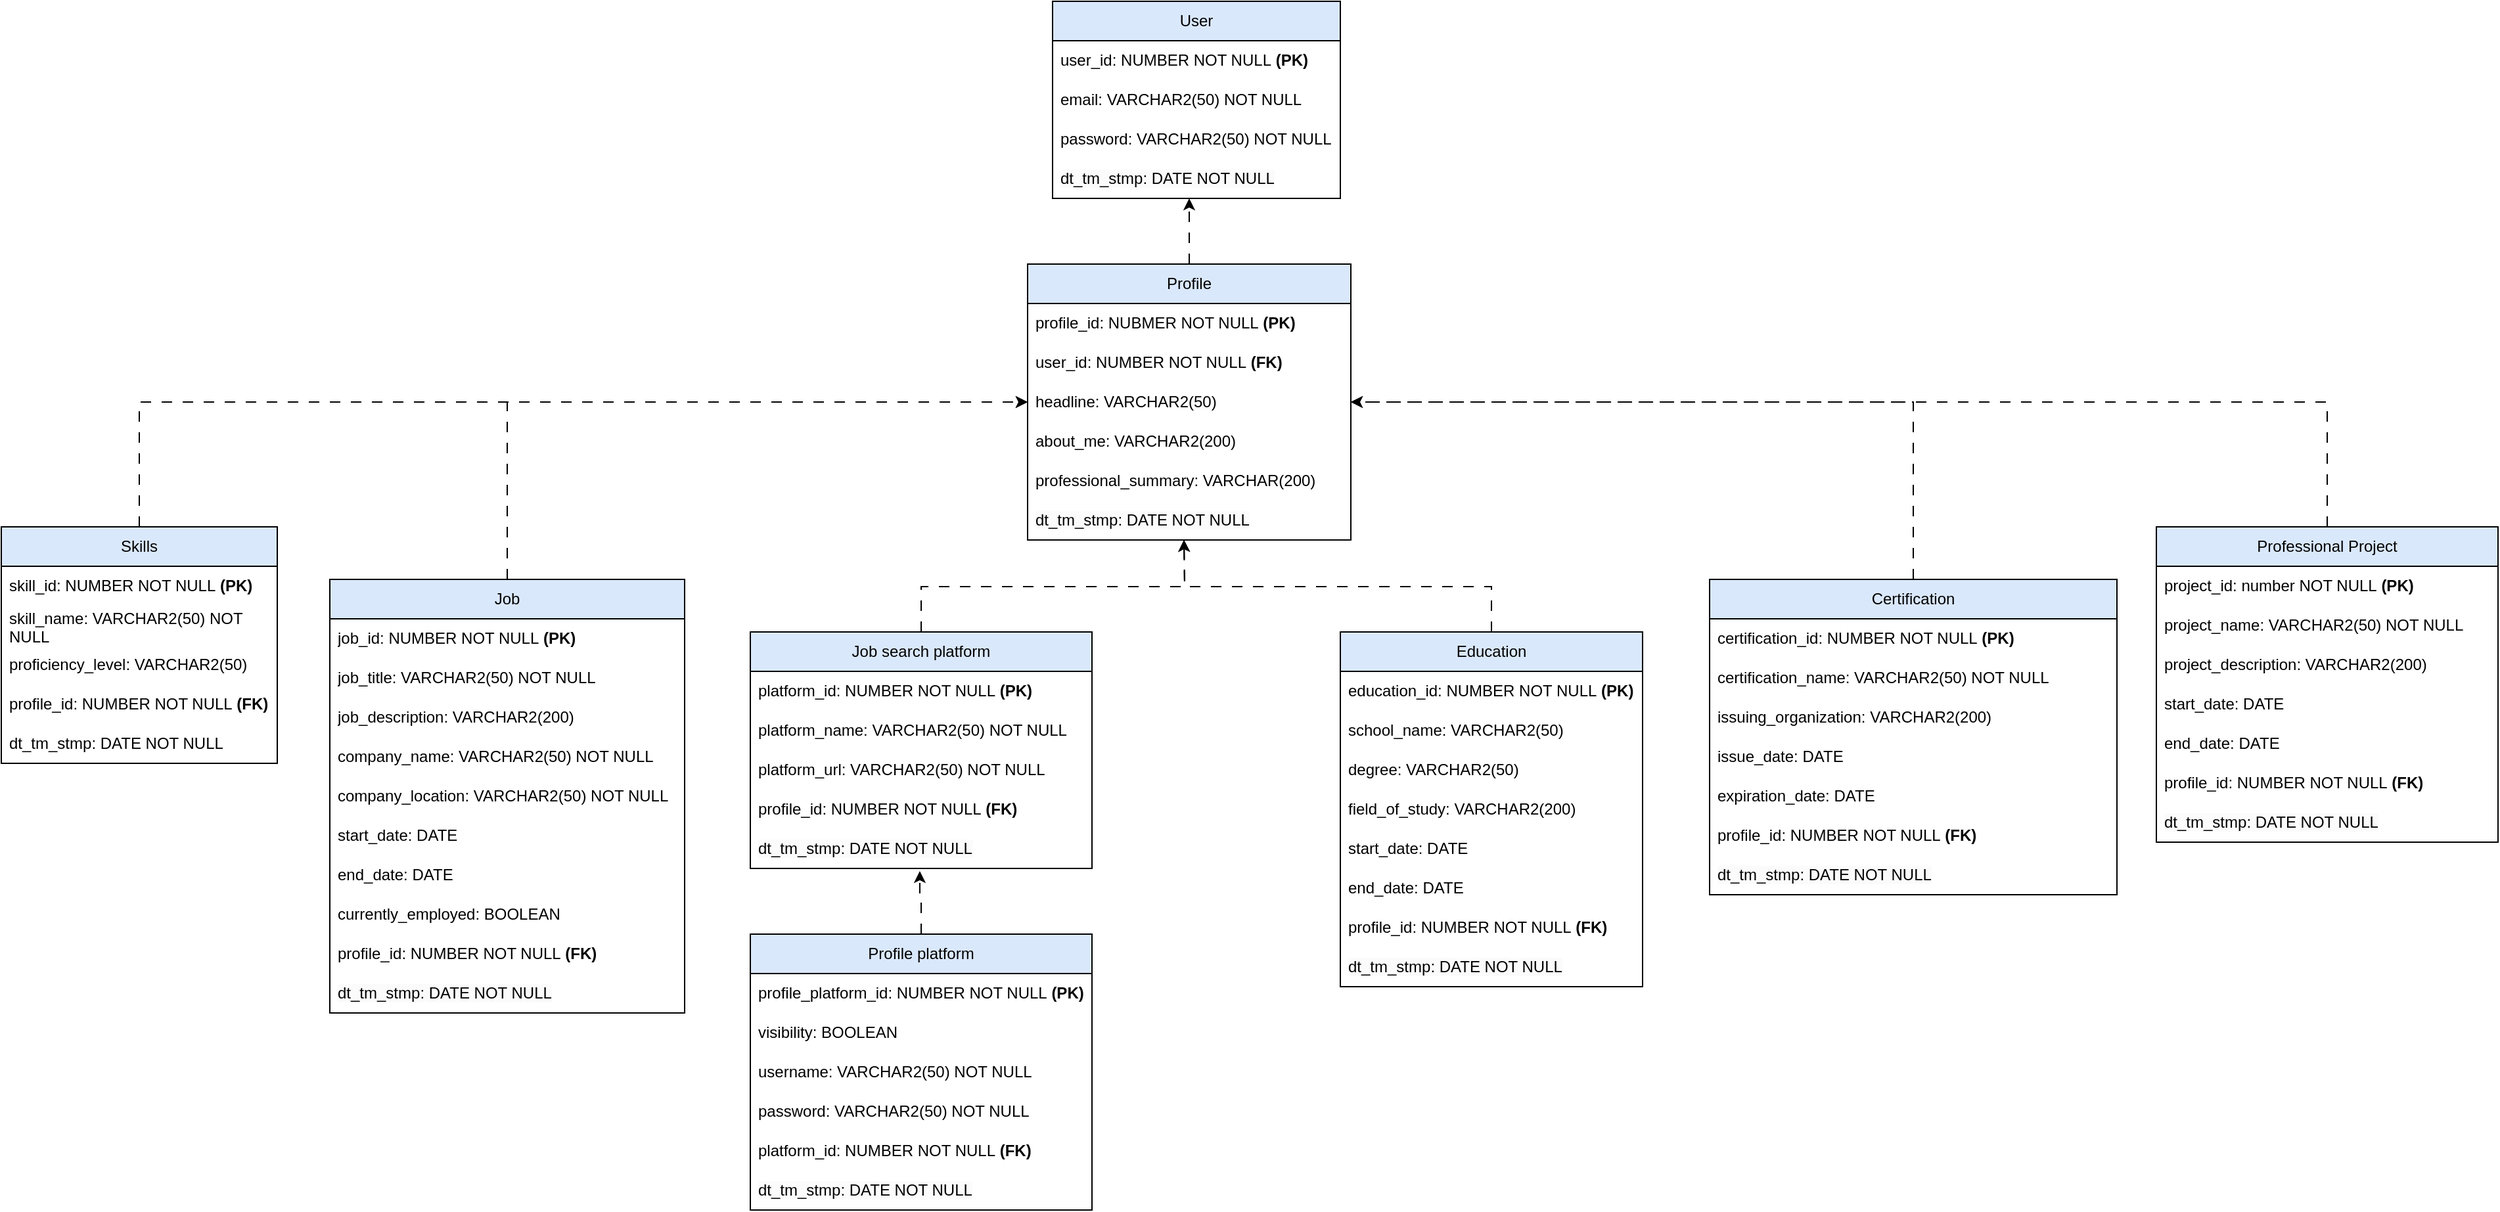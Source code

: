 <mxfile version="21.1.2" type="device">
  <diagram name="Страница 1" id="ZLCi0F7_cl3498kDptSC">
    <mxGraphModel dx="2501" dy="1994" grid="1" gridSize="10" guides="1" tooltips="1" connect="1" arrows="1" fold="1" page="1" pageScale="1" pageWidth="827" pageHeight="1169" math="0" shadow="0">
      <root>
        <mxCell id="0" />
        <mxCell id="1" parent="0" />
        <mxCell id="dMmZBGivfA4Mug-KmBYf-1" value="User" style="swimlane;fontStyle=0;childLayout=stackLayout;horizontal=1;startSize=30;horizontalStack=0;resizeParent=1;resizeParentMax=0;resizeLast=0;collapsible=1;marginBottom=0;whiteSpace=wrap;html=1;fillColor=#dae8fc;strokeColor=#000000;" parent="1" vertex="1">
          <mxGeometry x="310" y="-40" width="219" height="150" as="geometry" />
        </mxCell>
        <mxCell id="dMmZBGivfA4Mug-KmBYf-2" value="user_id: NUMBER NOT NULL&amp;nbsp;&lt;b&gt;(PK)&lt;/b&gt;" style="text;strokeColor=none;fillColor=none;align=left;verticalAlign=middle;spacingLeft=4;spacingRight=4;overflow=hidden;points=[[0,0.5],[1,0.5]];portConstraint=eastwest;rotatable=0;whiteSpace=wrap;html=1;" parent="dMmZBGivfA4Mug-KmBYf-1" vertex="1">
          <mxGeometry y="30" width="219" height="30" as="geometry" />
        </mxCell>
        <mxCell id="dMmZBGivfA4Mug-KmBYf-3" value="email: VARCHAR2(50) NOT NULL" style="text;strokeColor=none;fillColor=none;align=left;verticalAlign=middle;spacingLeft=4;spacingRight=4;overflow=hidden;points=[[0,0.5],[1,0.5]];portConstraint=eastwest;rotatable=0;whiteSpace=wrap;html=1;" parent="dMmZBGivfA4Mug-KmBYf-1" vertex="1">
          <mxGeometry y="60" width="219" height="30" as="geometry" />
        </mxCell>
        <mxCell id="dMmZBGivfA4Mug-KmBYf-4" value="password: VARCHAR2(50) NOT NULL" style="text;strokeColor=none;fillColor=none;align=left;verticalAlign=middle;spacingLeft=4;spacingRight=4;overflow=hidden;points=[[0,0.5],[1,0.5]];portConstraint=eastwest;rotatable=0;whiteSpace=wrap;html=1;" parent="dMmZBGivfA4Mug-KmBYf-1" vertex="1">
          <mxGeometry y="90" width="219" height="30" as="geometry" />
        </mxCell>
        <mxCell id="ijQQ1tiM_-F5Y4u59Aws-12" value="&lt;span style=&quot;color: rgb(0, 0, 0); font-family: Helvetica; font-size: 12px; font-style: normal; font-variant-ligatures: normal; font-variant-caps: normal; font-weight: 400; letter-spacing: normal; orphans: 2; text-align: left; text-indent: 0px; text-transform: none; widows: 2; word-spacing: 0px; -webkit-text-stroke-width: 0px; background-color: rgb(251, 251, 251); text-decoration-thickness: initial; text-decoration-style: initial; text-decoration-color: initial; float: none; display: inline !important;&quot;&gt;dt_tm_stmp: DATE NOT NULL&lt;/span&gt;" style="text;strokeColor=none;fillColor=none;align=left;verticalAlign=middle;spacingLeft=4;spacingRight=4;overflow=hidden;points=[[0,0.5],[1,0.5]];portConstraint=eastwest;rotatable=0;whiteSpace=wrap;html=1;" vertex="1" parent="dMmZBGivfA4Mug-KmBYf-1">
          <mxGeometry y="120" width="219" height="30" as="geometry" />
        </mxCell>
        <mxCell id="dMmZBGivfA4Mug-KmBYf-5" value="Profile" style="swimlane;fontStyle=0;childLayout=stackLayout;horizontal=1;startSize=30;horizontalStack=0;resizeParent=1;resizeParentMax=0;resizeLast=0;collapsible=1;marginBottom=0;whiteSpace=wrap;html=1;fillColor=#dae8fc;strokeColor=#000000;" parent="1" vertex="1">
          <mxGeometry x="291" y="160" width="246" height="210" as="geometry" />
        </mxCell>
        <mxCell id="dMmZBGivfA4Mug-KmBYf-6" value="profile_id: NUBMER NOT NULL&amp;nbsp;&lt;b style=&quot;border-color: var(--border-color);&quot;&gt;(PK)&lt;/b&gt;" style="text;strokeColor=none;fillColor=none;align=left;verticalAlign=middle;spacingLeft=4;spacingRight=4;overflow=hidden;points=[[0,0.5],[1,0.5]];portConstraint=eastwest;rotatable=0;whiteSpace=wrap;html=1;" parent="dMmZBGivfA4Mug-KmBYf-5" vertex="1">
          <mxGeometry y="30" width="246" height="30" as="geometry" />
        </mxCell>
        <mxCell id="dMmZBGivfA4Mug-KmBYf-7" value="user_id: NUMBER NOT NULL&lt;b&gt;&amp;nbsp;(FK)&lt;/b&gt;" style="text;strokeColor=none;fillColor=none;align=left;verticalAlign=middle;spacingLeft=4;spacingRight=4;overflow=hidden;points=[[0,0.5],[1,0.5]];portConstraint=eastwest;rotatable=0;whiteSpace=wrap;html=1;" parent="dMmZBGivfA4Mug-KmBYf-5" vertex="1">
          <mxGeometry y="60" width="246" height="30" as="geometry" />
        </mxCell>
        <mxCell id="dMmZBGivfA4Mug-KmBYf-8" value="headline: VARCHAR2(50)" style="text;strokeColor=none;fillColor=none;align=left;verticalAlign=middle;spacingLeft=4;spacingRight=4;overflow=hidden;points=[[0,0.5],[1,0.5]];portConstraint=eastwest;rotatable=0;whiteSpace=wrap;html=1;" parent="dMmZBGivfA4Mug-KmBYf-5" vertex="1">
          <mxGeometry y="90" width="246" height="30" as="geometry" />
        </mxCell>
        <mxCell id="dMmZBGivfA4Mug-KmBYf-13" value="about_me: VARCHAR2(200)" style="text;strokeColor=none;fillColor=none;align=left;verticalAlign=middle;spacingLeft=4;spacingRight=4;overflow=hidden;points=[[0,0.5],[1,0.5]];portConstraint=eastwest;rotatable=0;whiteSpace=wrap;html=1;" parent="dMmZBGivfA4Mug-KmBYf-5" vertex="1">
          <mxGeometry y="120" width="246" height="30" as="geometry" />
        </mxCell>
        <mxCell id="dMmZBGivfA4Mug-KmBYf-14" value="professional_summary: VARCHAR(200)" style="text;strokeColor=none;fillColor=none;align=left;verticalAlign=middle;spacingLeft=4;spacingRight=4;overflow=hidden;points=[[0,0.5],[1,0.5]];portConstraint=eastwest;rotatable=0;whiteSpace=wrap;html=1;" parent="dMmZBGivfA4Mug-KmBYf-5" vertex="1">
          <mxGeometry y="150" width="246" height="30" as="geometry" />
        </mxCell>
        <mxCell id="ijQQ1tiM_-F5Y4u59Aws-11" value="&lt;span style=&quot;color: rgb(0, 0, 0); font-family: Helvetica; font-size: 12px; font-style: normal; font-variant-ligatures: normal; font-variant-caps: normal; font-weight: 400; letter-spacing: normal; orphans: 2; text-align: left; text-indent: 0px; text-transform: none; widows: 2; word-spacing: 0px; -webkit-text-stroke-width: 0px; background-color: rgb(251, 251, 251); text-decoration-thickness: initial; text-decoration-style: initial; text-decoration-color: initial; float: none; display: inline !important;&quot;&gt;dt_tm_stmp: DATE NOT NULL&lt;/span&gt;" style="text;strokeColor=none;fillColor=none;align=left;verticalAlign=middle;spacingLeft=4;spacingRight=4;overflow=hidden;points=[[0,0.5],[1,0.5]];portConstraint=eastwest;rotatable=0;whiteSpace=wrap;html=1;" vertex="1" parent="dMmZBGivfA4Mug-KmBYf-5">
          <mxGeometry y="180" width="246" height="30" as="geometry" />
        </mxCell>
        <mxCell id="dMmZBGivfA4Mug-KmBYf-73" style="edgeStyle=orthogonalEdgeStyle;rounded=0;orthogonalLoop=1;jettySize=auto;html=1;exitX=0.5;exitY=0;exitDx=0;exitDy=0;entryX=0;entryY=0.5;entryDx=0;entryDy=0;dashed=1;dashPattern=8 8;" parent="1" source="dMmZBGivfA4Mug-KmBYf-15" target="dMmZBGivfA4Mug-KmBYf-8" edge="1">
          <mxGeometry relative="1" as="geometry" />
        </mxCell>
        <mxCell id="dMmZBGivfA4Mug-KmBYf-15" value="Job" style="swimlane;fontStyle=0;childLayout=stackLayout;horizontal=1;startSize=30;horizontalStack=0;resizeParent=1;resizeParentMax=0;resizeLast=0;collapsible=1;marginBottom=0;whiteSpace=wrap;html=1;fillColor=#dae8fc;strokeColor=#000000;" parent="1" vertex="1">
          <mxGeometry x="-240" y="400" width="270" height="330" as="geometry" />
        </mxCell>
        <mxCell id="dMmZBGivfA4Mug-KmBYf-16" value="job_id: NUMBER NOT NULL&amp;nbsp;&lt;b style=&quot;border-color: var(--border-color);&quot;&gt;(PK)&lt;/b&gt;" style="text;strokeColor=none;fillColor=none;align=left;verticalAlign=middle;spacingLeft=4;spacingRight=4;overflow=hidden;points=[[0,0.5],[1,0.5]];portConstraint=eastwest;rotatable=0;whiteSpace=wrap;html=1;" parent="dMmZBGivfA4Mug-KmBYf-15" vertex="1">
          <mxGeometry y="30" width="270" height="30" as="geometry" />
        </mxCell>
        <mxCell id="dMmZBGivfA4Mug-KmBYf-17" value="job_title: VARCHAR2(50) NOT NULL" style="text;strokeColor=none;fillColor=none;align=left;verticalAlign=middle;spacingLeft=4;spacingRight=4;overflow=hidden;points=[[0,0.5],[1,0.5]];portConstraint=eastwest;rotatable=0;whiteSpace=wrap;html=1;" parent="dMmZBGivfA4Mug-KmBYf-15" vertex="1">
          <mxGeometry y="60" width="270" height="30" as="geometry" />
        </mxCell>
        <mxCell id="dMmZBGivfA4Mug-KmBYf-18" value="job_description: VARCHAR2(200)&amp;nbsp;" style="text;strokeColor=none;fillColor=none;align=left;verticalAlign=middle;spacingLeft=4;spacingRight=4;overflow=hidden;points=[[0,0.5],[1,0.5]];portConstraint=eastwest;rotatable=0;whiteSpace=wrap;html=1;" parent="dMmZBGivfA4Mug-KmBYf-15" vertex="1">
          <mxGeometry y="90" width="270" height="30" as="geometry" />
        </mxCell>
        <mxCell id="dMmZBGivfA4Mug-KmBYf-19" value="company_name: VARCHAR2(50) NOT NULL" style="text;strokeColor=none;fillColor=none;align=left;verticalAlign=middle;spacingLeft=4;spacingRight=4;overflow=hidden;points=[[0,0.5],[1,0.5]];portConstraint=eastwest;rotatable=0;whiteSpace=wrap;html=1;" parent="dMmZBGivfA4Mug-KmBYf-15" vertex="1">
          <mxGeometry y="120" width="270" height="30" as="geometry" />
        </mxCell>
        <mxCell id="dMmZBGivfA4Mug-KmBYf-20" value="company_location: VARCHAR2(50) NOT NULL" style="text;strokeColor=none;fillColor=none;align=left;verticalAlign=middle;spacingLeft=4;spacingRight=4;overflow=hidden;points=[[0,0.5],[1,0.5]];portConstraint=eastwest;rotatable=0;whiteSpace=wrap;html=1;" parent="dMmZBGivfA4Mug-KmBYf-15" vertex="1">
          <mxGeometry y="150" width="270" height="30" as="geometry" />
        </mxCell>
        <mxCell id="dMmZBGivfA4Mug-KmBYf-21" value="start_date: DATE" style="text;strokeColor=none;fillColor=none;align=left;verticalAlign=middle;spacingLeft=4;spacingRight=4;overflow=hidden;points=[[0,0.5],[1,0.5]];portConstraint=eastwest;rotatable=0;whiteSpace=wrap;html=1;" parent="dMmZBGivfA4Mug-KmBYf-15" vertex="1">
          <mxGeometry y="180" width="270" height="30" as="geometry" />
        </mxCell>
        <mxCell id="dMmZBGivfA4Mug-KmBYf-22" value="end_date: DATE" style="text;strokeColor=none;fillColor=none;align=left;verticalAlign=middle;spacingLeft=4;spacingRight=4;overflow=hidden;points=[[0,0.5],[1,0.5]];portConstraint=eastwest;rotatable=0;whiteSpace=wrap;html=1;" parent="dMmZBGivfA4Mug-KmBYf-15" vertex="1">
          <mxGeometry y="210" width="270" height="30" as="geometry" />
        </mxCell>
        <mxCell id="dMmZBGivfA4Mug-KmBYf-23" value="currently_employed: BOOLEAN" style="text;strokeColor=none;fillColor=none;align=left;verticalAlign=middle;spacingLeft=4;spacingRight=4;overflow=hidden;points=[[0,0.5],[1,0.5]];portConstraint=eastwest;rotatable=0;whiteSpace=wrap;html=1;" parent="dMmZBGivfA4Mug-KmBYf-15" vertex="1">
          <mxGeometry y="240" width="270" height="30" as="geometry" />
        </mxCell>
        <mxCell id="dMmZBGivfA4Mug-KmBYf-24" value="profile_id: NUMBER NOT NULL&lt;b style=&quot;border-color: var(--border-color);&quot;&gt;&amp;nbsp;(FK)&lt;/b&gt;" style="text;strokeColor=none;fillColor=none;align=left;verticalAlign=middle;spacingLeft=4;spacingRight=4;overflow=hidden;points=[[0,0.5],[1,0.5]];portConstraint=eastwest;rotatable=0;whiteSpace=wrap;html=1;" parent="dMmZBGivfA4Mug-KmBYf-15" vertex="1">
          <mxGeometry y="270" width="270" height="30" as="geometry" />
        </mxCell>
        <mxCell id="ijQQ1tiM_-F5Y4u59Aws-5" value="&lt;span style=&quot;color: rgb(0, 0, 0); font-family: Helvetica; font-size: 12px; font-style: normal; font-variant-ligatures: normal; font-variant-caps: normal; font-weight: 400; letter-spacing: normal; orphans: 2; text-align: left; text-indent: 0px; text-transform: none; widows: 2; word-spacing: 0px; -webkit-text-stroke-width: 0px; background-color: rgb(251, 251, 251); text-decoration-thickness: initial; text-decoration-style: initial; text-decoration-color: initial; float: none; display: inline !important;&quot;&gt;dt_tm_stmp: DATE NOT NULL&lt;/span&gt;" style="text;strokeColor=none;fillColor=none;align=left;verticalAlign=middle;spacingLeft=4;spacingRight=4;overflow=hidden;points=[[0,0.5],[1,0.5]];portConstraint=eastwest;rotatable=0;whiteSpace=wrap;html=1;" vertex="1" parent="dMmZBGivfA4Mug-KmBYf-15">
          <mxGeometry y="300" width="270" height="30" as="geometry" />
        </mxCell>
        <mxCell id="dMmZBGivfA4Mug-KmBYf-81" style="edgeStyle=orthogonalEdgeStyle;rounded=0;orthogonalLoop=1;jettySize=auto;html=1;exitX=0.5;exitY=0;exitDx=0;exitDy=0;dashed=1;dashPattern=8 8;" parent="1" source="dMmZBGivfA4Mug-KmBYf-25" edge="1">
          <mxGeometry relative="1" as="geometry">
            <mxPoint x="410" y="370" as="targetPoint" />
          </mxGeometry>
        </mxCell>
        <mxCell id="dMmZBGivfA4Mug-KmBYf-25" value="Education" style="swimlane;fontStyle=0;childLayout=stackLayout;horizontal=1;startSize=30;horizontalStack=0;resizeParent=1;resizeParentMax=0;resizeLast=0;collapsible=1;marginBottom=0;whiteSpace=wrap;html=1;fillColor=#dae8fc;strokeColor=#000000;" parent="1" vertex="1">
          <mxGeometry x="529" y="440" width="230" height="270" as="geometry" />
        </mxCell>
        <mxCell id="dMmZBGivfA4Mug-KmBYf-26" value="education_id: NUMBER NOT NULL&amp;nbsp;&lt;b style=&quot;border-color: var(--border-color);&quot;&gt;(PK)&lt;/b&gt;" style="text;strokeColor=none;fillColor=none;align=left;verticalAlign=middle;spacingLeft=4;spacingRight=4;overflow=hidden;points=[[0,0.5],[1,0.5]];portConstraint=eastwest;rotatable=0;whiteSpace=wrap;html=1;" parent="dMmZBGivfA4Mug-KmBYf-25" vertex="1">
          <mxGeometry y="30" width="230" height="30" as="geometry" />
        </mxCell>
        <mxCell id="dMmZBGivfA4Mug-KmBYf-27" value="school_name: VARCHAR2(50)" style="text;strokeColor=none;fillColor=none;align=left;verticalAlign=middle;spacingLeft=4;spacingRight=4;overflow=hidden;points=[[0,0.5],[1,0.5]];portConstraint=eastwest;rotatable=0;whiteSpace=wrap;html=1;" parent="dMmZBGivfA4Mug-KmBYf-25" vertex="1">
          <mxGeometry y="60" width="230" height="30" as="geometry" />
        </mxCell>
        <mxCell id="dMmZBGivfA4Mug-KmBYf-28" value="degree: VARCHAR2(50)" style="text;strokeColor=none;fillColor=none;align=left;verticalAlign=middle;spacingLeft=4;spacingRight=4;overflow=hidden;points=[[0,0.5],[1,0.5]];portConstraint=eastwest;rotatable=0;whiteSpace=wrap;html=1;" parent="dMmZBGivfA4Mug-KmBYf-25" vertex="1">
          <mxGeometry y="90" width="230" height="30" as="geometry" />
        </mxCell>
        <mxCell id="dMmZBGivfA4Mug-KmBYf-29" value="field_of_study: VARCHAR2(200)" style="text;strokeColor=none;fillColor=none;align=left;verticalAlign=middle;spacingLeft=4;spacingRight=4;overflow=hidden;points=[[0,0.5],[1,0.5]];portConstraint=eastwest;rotatable=0;whiteSpace=wrap;html=1;" parent="dMmZBGivfA4Mug-KmBYf-25" vertex="1">
          <mxGeometry y="120" width="230" height="30" as="geometry" />
        </mxCell>
        <mxCell id="dMmZBGivfA4Mug-KmBYf-31" value="start_date: DATE" style="text;strokeColor=none;fillColor=none;align=left;verticalAlign=middle;spacingLeft=4;spacingRight=4;overflow=hidden;points=[[0,0.5],[1,0.5]];portConstraint=eastwest;rotatable=0;whiteSpace=wrap;html=1;" parent="dMmZBGivfA4Mug-KmBYf-25" vertex="1">
          <mxGeometry y="150" width="230" height="30" as="geometry" />
        </mxCell>
        <mxCell id="dMmZBGivfA4Mug-KmBYf-32" value="end_date: DATE" style="text;strokeColor=none;fillColor=none;align=left;verticalAlign=middle;spacingLeft=4;spacingRight=4;overflow=hidden;points=[[0,0.5],[1,0.5]];portConstraint=eastwest;rotatable=0;whiteSpace=wrap;html=1;" parent="dMmZBGivfA4Mug-KmBYf-25" vertex="1">
          <mxGeometry y="180" width="230" height="30" as="geometry" />
        </mxCell>
        <mxCell id="dMmZBGivfA4Mug-KmBYf-34" value="profile_id: NUMBER NOT NULL&lt;b style=&quot;border-color: var(--border-color);&quot;&gt;&amp;nbsp;(FK)&lt;/b&gt;" style="text;strokeColor=none;fillColor=none;align=left;verticalAlign=middle;spacingLeft=4;spacingRight=4;overflow=hidden;points=[[0,0.5],[1,0.5]];portConstraint=eastwest;rotatable=0;whiteSpace=wrap;html=1;" parent="dMmZBGivfA4Mug-KmBYf-25" vertex="1">
          <mxGeometry y="210" width="230" height="30" as="geometry" />
        </mxCell>
        <mxCell id="ijQQ1tiM_-F5Y4u59Aws-8" value="&lt;span style=&quot;color: rgb(0, 0, 0); font-family: Helvetica; font-size: 12px; font-style: normal; font-variant-ligatures: normal; font-variant-caps: normal; font-weight: 400; letter-spacing: normal; orphans: 2; text-align: left; text-indent: 0px; text-transform: none; widows: 2; word-spacing: 0px; -webkit-text-stroke-width: 0px; background-color: rgb(251, 251, 251); text-decoration-thickness: initial; text-decoration-style: initial; text-decoration-color: initial; float: none; display: inline !important;&quot;&gt;dt_tm_stmp: DATE NOT NULL&lt;/span&gt;" style="text;strokeColor=none;fillColor=none;align=left;verticalAlign=middle;spacingLeft=4;spacingRight=4;overflow=hidden;points=[[0,0.5],[1,0.5]];portConstraint=eastwest;rotatable=0;whiteSpace=wrap;html=1;" vertex="1" parent="dMmZBGivfA4Mug-KmBYf-25">
          <mxGeometry y="240" width="230" height="30" as="geometry" />
        </mxCell>
        <mxCell id="dMmZBGivfA4Mug-KmBYf-82" style="edgeStyle=orthogonalEdgeStyle;rounded=0;orthogonalLoop=1;jettySize=auto;html=1;exitX=0.5;exitY=0;exitDx=0;exitDy=0;entryX=1;entryY=0.5;entryDx=0;entryDy=0;dashed=1;dashPattern=8 8;" parent="1" source="dMmZBGivfA4Mug-KmBYf-35" target="dMmZBGivfA4Mug-KmBYf-8" edge="1">
          <mxGeometry relative="1" as="geometry" />
        </mxCell>
        <mxCell id="dMmZBGivfA4Mug-KmBYf-35" value="Certification" style="swimlane;fontStyle=0;childLayout=stackLayout;horizontal=1;startSize=30;horizontalStack=0;resizeParent=1;resizeParentMax=0;resizeLast=0;collapsible=1;marginBottom=0;whiteSpace=wrap;html=1;fillColor=#dae8fc;strokeColor=#000000;" parent="1" vertex="1">
          <mxGeometry x="810" y="400" width="310" height="240" as="geometry" />
        </mxCell>
        <mxCell id="dMmZBGivfA4Mug-KmBYf-36" value="certification_id: NUMBER NOT NULL&amp;nbsp;&lt;b style=&quot;border-color: var(--border-color);&quot;&gt;(PK)&lt;/b&gt;" style="text;strokeColor=none;fillColor=none;align=left;verticalAlign=middle;spacingLeft=4;spacingRight=4;overflow=hidden;points=[[0,0.5],[1,0.5]];portConstraint=eastwest;rotatable=0;whiteSpace=wrap;html=1;" parent="dMmZBGivfA4Mug-KmBYf-35" vertex="1">
          <mxGeometry y="30" width="310" height="30" as="geometry" />
        </mxCell>
        <mxCell id="dMmZBGivfA4Mug-KmBYf-37" value="certification_name: VARCHAR2(50) NOT NULL" style="text;strokeColor=none;fillColor=none;align=left;verticalAlign=middle;spacingLeft=4;spacingRight=4;overflow=hidden;points=[[0,0.5],[1,0.5]];portConstraint=eastwest;rotatable=0;whiteSpace=wrap;html=1;" parent="dMmZBGivfA4Mug-KmBYf-35" vertex="1">
          <mxGeometry y="60" width="310" height="30" as="geometry" />
        </mxCell>
        <mxCell id="dMmZBGivfA4Mug-KmBYf-38" value="issuing_organization: VARCHAR2(200)" style="text;strokeColor=none;fillColor=none;align=left;verticalAlign=middle;spacingLeft=4;spacingRight=4;overflow=hidden;points=[[0,0.5],[1,0.5]];portConstraint=eastwest;rotatable=0;whiteSpace=wrap;html=1;" parent="dMmZBGivfA4Mug-KmBYf-35" vertex="1">
          <mxGeometry y="90" width="310" height="30" as="geometry" />
        </mxCell>
        <mxCell id="dMmZBGivfA4Mug-KmBYf-39" value="issue_date: DATE" style="text;strokeColor=none;fillColor=none;align=left;verticalAlign=middle;spacingLeft=4;spacingRight=4;overflow=hidden;points=[[0,0.5],[1,0.5]];portConstraint=eastwest;rotatable=0;whiteSpace=wrap;html=1;" parent="dMmZBGivfA4Mug-KmBYf-35" vertex="1">
          <mxGeometry y="120" width="310" height="30" as="geometry" />
        </mxCell>
        <mxCell id="dMmZBGivfA4Mug-KmBYf-40" value="expiration_date: DATE" style="text;strokeColor=none;fillColor=none;align=left;verticalAlign=middle;spacingLeft=4;spacingRight=4;overflow=hidden;points=[[0,0.5],[1,0.5]];portConstraint=eastwest;rotatable=0;whiteSpace=wrap;html=1;" parent="dMmZBGivfA4Mug-KmBYf-35" vertex="1">
          <mxGeometry y="150" width="310" height="30" as="geometry" />
        </mxCell>
        <mxCell id="dMmZBGivfA4Mug-KmBYf-42" value="profile_id: NUMBER NOT NULL&lt;b style=&quot;border-color: var(--border-color);&quot;&gt;&amp;nbsp;(FK)&lt;/b&gt;" style="text;strokeColor=none;fillColor=none;align=left;verticalAlign=middle;spacingLeft=4;spacingRight=4;overflow=hidden;points=[[0,0.5],[1,0.5]];portConstraint=eastwest;rotatable=0;whiteSpace=wrap;html=1;" parent="dMmZBGivfA4Mug-KmBYf-35" vertex="1">
          <mxGeometry y="180" width="310" height="30" as="geometry" />
        </mxCell>
        <mxCell id="ijQQ1tiM_-F5Y4u59Aws-9" value="&lt;span style=&quot;color: rgb(0, 0, 0); font-family: Helvetica; font-size: 12px; font-style: normal; font-variant-ligatures: normal; font-variant-caps: normal; font-weight: 400; letter-spacing: normal; orphans: 2; text-align: left; text-indent: 0px; text-transform: none; widows: 2; word-spacing: 0px; -webkit-text-stroke-width: 0px; background-color: rgb(251, 251, 251); text-decoration-thickness: initial; text-decoration-style: initial; text-decoration-color: initial; float: none; display: inline !important;&quot;&gt;dt_tm_stmp: DATE NOT NULL&lt;/span&gt;" style="text;strokeColor=none;fillColor=none;align=left;verticalAlign=middle;spacingLeft=4;spacingRight=4;overflow=hidden;points=[[0,0.5],[1,0.5]];portConstraint=eastwest;rotatable=0;whiteSpace=wrap;html=1;" vertex="1" parent="dMmZBGivfA4Mug-KmBYf-35">
          <mxGeometry y="210" width="310" height="30" as="geometry" />
        </mxCell>
        <mxCell id="dMmZBGivfA4Mug-KmBYf-86" style="edgeStyle=orthogonalEdgeStyle;rounded=0;orthogonalLoop=1;jettySize=auto;html=1;exitX=0.5;exitY=0;exitDx=0;exitDy=0;entryX=0;entryY=0.5;entryDx=0;entryDy=0;dashed=1;dashPattern=8 8;" parent="1" source="dMmZBGivfA4Mug-KmBYf-43" target="dMmZBGivfA4Mug-KmBYf-8" edge="1">
          <mxGeometry relative="1" as="geometry" />
        </mxCell>
        <mxCell id="dMmZBGivfA4Mug-KmBYf-43" value="Skills" style="swimlane;fontStyle=0;childLayout=stackLayout;horizontal=1;startSize=30;horizontalStack=0;resizeParent=1;resizeParentMax=0;resizeLast=0;collapsible=1;marginBottom=0;whiteSpace=wrap;html=1;fillColor=#dae8fc;strokeColor=#000000;" parent="1" vertex="1">
          <mxGeometry x="-490" y="360" width="210" height="180" as="geometry" />
        </mxCell>
        <mxCell id="dMmZBGivfA4Mug-KmBYf-44" value="skill_id: NUMBER NOT NULL&amp;nbsp;&lt;b style=&quot;border-color: var(--border-color);&quot;&gt;(PK)&lt;/b&gt;" style="text;strokeColor=none;fillColor=none;align=left;verticalAlign=middle;spacingLeft=4;spacingRight=4;overflow=hidden;points=[[0,0.5],[1,0.5]];portConstraint=eastwest;rotatable=0;whiteSpace=wrap;html=1;" parent="dMmZBGivfA4Mug-KmBYf-43" vertex="1">
          <mxGeometry y="30" width="210" height="30" as="geometry" />
        </mxCell>
        <mxCell id="dMmZBGivfA4Mug-KmBYf-45" value="skill_name: VARCHAR2(50) NOT NULL" style="text;strokeColor=none;fillColor=none;align=left;verticalAlign=middle;spacingLeft=4;spacingRight=4;overflow=hidden;points=[[0,0.5],[1,0.5]];portConstraint=eastwest;rotatable=0;whiteSpace=wrap;html=1;" parent="dMmZBGivfA4Mug-KmBYf-43" vertex="1">
          <mxGeometry y="60" width="210" height="30" as="geometry" />
        </mxCell>
        <mxCell id="dMmZBGivfA4Mug-KmBYf-46" value="proficiency_level: VARCHAR2(50)" style="text;strokeColor=none;fillColor=none;align=left;verticalAlign=middle;spacingLeft=4;spacingRight=4;overflow=hidden;points=[[0,0.5],[1,0.5]];portConstraint=eastwest;rotatable=0;whiteSpace=wrap;html=1;" parent="dMmZBGivfA4Mug-KmBYf-43" vertex="1">
          <mxGeometry y="90" width="210" height="30" as="geometry" />
        </mxCell>
        <mxCell id="dMmZBGivfA4Mug-KmBYf-49" value="profile_id: NUMBER NOT NULL&lt;b style=&quot;border-color: var(--border-color);&quot;&gt;&amp;nbsp;(FK)&lt;/b&gt;" style="text;strokeColor=none;fillColor=none;align=left;verticalAlign=middle;spacingLeft=4;spacingRight=4;overflow=hidden;points=[[0,0.5],[1,0.5]];portConstraint=eastwest;rotatable=0;whiteSpace=wrap;html=1;" parent="dMmZBGivfA4Mug-KmBYf-43" vertex="1">
          <mxGeometry y="120" width="210" height="30" as="geometry" />
        </mxCell>
        <mxCell id="ijQQ1tiM_-F5Y4u59Aws-4" value="dt_tm_stmp: DATE NOT NULL" style="text;strokeColor=none;fillColor=none;align=left;verticalAlign=middle;spacingLeft=4;spacingRight=4;overflow=hidden;points=[[0,0.5],[1,0.5]];portConstraint=eastwest;rotatable=0;whiteSpace=wrap;html=1;" vertex="1" parent="dMmZBGivfA4Mug-KmBYf-43">
          <mxGeometry y="150" width="210" height="30" as="geometry" />
        </mxCell>
        <mxCell id="dMmZBGivfA4Mug-KmBYf-87" style="edgeStyle=orthogonalEdgeStyle;rounded=0;orthogonalLoop=1;jettySize=auto;html=1;exitX=0.5;exitY=0;exitDx=0;exitDy=0;entryX=1;entryY=0.5;entryDx=0;entryDy=0;dashed=1;dashPattern=8 8;" parent="1" source="dMmZBGivfA4Mug-KmBYf-50" target="dMmZBGivfA4Mug-KmBYf-8" edge="1">
          <mxGeometry relative="1" as="geometry" />
        </mxCell>
        <mxCell id="dMmZBGivfA4Mug-KmBYf-50" value="Professional Project" style="swimlane;fontStyle=0;childLayout=stackLayout;horizontal=1;startSize=30;horizontalStack=0;resizeParent=1;resizeParentMax=0;resizeLast=0;collapsible=1;marginBottom=0;whiteSpace=wrap;html=1;fillColor=#dae8fc;strokeColor=#000000;" parent="1" vertex="1">
          <mxGeometry x="1150" y="360" width="260" height="240" as="geometry" />
        </mxCell>
        <mxCell id="dMmZBGivfA4Mug-KmBYf-51" value="project_id: number NOT NULL&amp;nbsp;&lt;b style=&quot;border-color: var(--border-color);&quot;&gt;(PK)&lt;/b&gt;" style="text;strokeColor=none;fillColor=none;align=left;verticalAlign=middle;spacingLeft=4;spacingRight=4;overflow=hidden;points=[[0,0.5],[1,0.5]];portConstraint=eastwest;rotatable=0;whiteSpace=wrap;html=1;" parent="dMmZBGivfA4Mug-KmBYf-50" vertex="1">
          <mxGeometry y="30" width="260" height="30" as="geometry" />
        </mxCell>
        <mxCell id="dMmZBGivfA4Mug-KmBYf-52" value="project_name: VARCHAR2(50) NOT NULL" style="text;strokeColor=none;fillColor=none;align=left;verticalAlign=middle;spacingLeft=4;spacingRight=4;overflow=hidden;points=[[0,0.5],[1,0.5]];portConstraint=eastwest;rotatable=0;whiteSpace=wrap;html=1;" parent="dMmZBGivfA4Mug-KmBYf-50" vertex="1">
          <mxGeometry y="60" width="260" height="30" as="geometry" />
        </mxCell>
        <mxCell id="dMmZBGivfA4Mug-KmBYf-53" value="project_description: VARCHAR2(200)" style="text;strokeColor=none;fillColor=none;align=left;verticalAlign=middle;spacingLeft=4;spacingRight=4;overflow=hidden;points=[[0,0.5],[1,0.5]];portConstraint=eastwest;rotatable=0;whiteSpace=wrap;html=1;" parent="dMmZBGivfA4Mug-KmBYf-50" vertex="1">
          <mxGeometry y="90" width="260" height="30" as="geometry" />
        </mxCell>
        <mxCell id="dMmZBGivfA4Mug-KmBYf-54" value="start_date: DATE" style="text;strokeColor=none;fillColor=none;align=left;verticalAlign=middle;spacingLeft=4;spacingRight=4;overflow=hidden;points=[[0,0.5],[1,0.5]];portConstraint=eastwest;rotatable=0;whiteSpace=wrap;html=1;" parent="dMmZBGivfA4Mug-KmBYf-50" vertex="1">
          <mxGeometry y="120" width="260" height="30" as="geometry" />
        </mxCell>
        <mxCell id="dMmZBGivfA4Mug-KmBYf-55" value="end_date: DATE" style="text;strokeColor=none;fillColor=none;align=left;verticalAlign=middle;spacingLeft=4;spacingRight=4;overflow=hidden;points=[[0,0.5],[1,0.5]];portConstraint=eastwest;rotatable=0;whiteSpace=wrap;html=1;" parent="dMmZBGivfA4Mug-KmBYf-50" vertex="1">
          <mxGeometry y="150" width="260" height="30" as="geometry" />
        </mxCell>
        <mxCell id="dMmZBGivfA4Mug-KmBYf-56" value="profile_id: NUMBER NOT NULL&lt;b style=&quot;border-color: var(--border-color);&quot;&gt;&amp;nbsp;(FK)&lt;/b&gt;" style="text;strokeColor=none;fillColor=none;align=left;verticalAlign=middle;spacingLeft=4;spacingRight=4;overflow=hidden;points=[[0,0.5],[1,0.5]];portConstraint=eastwest;rotatable=0;whiteSpace=wrap;html=1;" parent="dMmZBGivfA4Mug-KmBYf-50" vertex="1">
          <mxGeometry y="180" width="260" height="30" as="geometry" />
        </mxCell>
        <mxCell id="ijQQ1tiM_-F5Y4u59Aws-10" value="&lt;span style=&quot;color: rgb(0, 0, 0); font-family: Helvetica; font-size: 12px; font-style: normal; font-variant-ligatures: normal; font-variant-caps: normal; font-weight: 400; letter-spacing: normal; orphans: 2; text-align: left; text-indent: 0px; text-transform: none; widows: 2; word-spacing: 0px; -webkit-text-stroke-width: 0px; background-color: rgb(251, 251, 251); text-decoration-thickness: initial; text-decoration-style: initial; text-decoration-color: initial; float: none; display: inline !important;&quot;&gt;dt_tm_stmp: DATE NOT NULL&lt;/span&gt;" style="text;strokeColor=none;fillColor=none;align=left;verticalAlign=middle;spacingLeft=4;spacingRight=4;overflow=hidden;points=[[0,0.5],[1,0.5]];portConstraint=eastwest;rotatable=0;whiteSpace=wrap;html=1;" vertex="1" parent="dMmZBGivfA4Mug-KmBYf-50">
          <mxGeometry y="210" width="260" height="30" as="geometry" />
        </mxCell>
        <mxCell id="dMmZBGivfA4Mug-KmBYf-85" style="edgeStyle=orthogonalEdgeStyle;rounded=0;orthogonalLoop=1;jettySize=auto;html=1;exitX=0.5;exitY=0;exitDx=0;exitDy=0;dashed=1;dashPattern=8 8;" parent="1" source="dMmZBGivfA4Mug-KmBYf-57" edge="1">
          <mxGeometry relative="1" as="geometry">
            <mxPoint x="410" y="370" as="targetPoint" />
          </mxGeometry>
        </mxCell>
        <mxCell id="dMmZBGivfA4Mug-KmBYf-57" value="Job search platform" style="swimlane;fontStyle=0;childLayout=stackLayout;horizontal=1;startSize=30;horizontalStack=0;resizeParent=1;resizeParentMax=0;resizeLast=0;collapsible=1;marginBottom=0;whiteSpace=wrap;html=1;fillColor=#dae8fc;strokeColor=#000000;" parent="1" vertex="1">
          <mxGeometry x="80" y="440" width="260" height="180" as="geometry" />
        </mxCell>
        <mxCell id="dMmZBGivfA4Mug-KmBYf-58" value="platform_id: NUMBER NOT NULL&amp;nbsp;&lt;b style=&quot;border-color: var(--border-color);&quot;&gt;(PK)&lt;/b&gt;" style="text;strokeColor=none;fillColor=none;align=left;verticalAlign=middle;spacingLeft=4;spacingRight=4;overflow=hidden;points=[[0,0.5],[1,0.5]];portConstraint=eastwest;rotatable=0;whiteSpace=wrap;html=1;" parent="dMmZBGivfA4Mug-KmBYf-57" vertex="1">
          <mxGeometry y="30" width="260" height="30" as="geometry" />
        </mxCell>
        <mxCell id="dMmZBGivfA4Mug-KmBYf-59" value="platform_name: VARCHAR2(50) NOT NULL" style="text;strokeColor=none;fillColor=none;align=left;verticalAlign=middle;spacingLeft=4;spacingRight=4;overflow=hidden;points=[[0,0.5],[1,0.5]];portConstraint=eastwest;rotatable=0;whiteSpace=wrap;html=1;" parent="dMmZBGivfA4Mug-KmBYf-57" vertex="1">
          <mxGeometry y="60" width="260" height="30" as="geometry" />
        </mxCell>
        <mxCell id="dMmZBGivfA4Mug-KmBYf-60" value="platform_url: VARCHAR2(50) NOT NULL" style="text;strokeColor=none;fillColor=none;align=left;verticalAlign=middle;spacingLeft=4;spacingRight=4;overflow=hidden;points=[[0,0.5],[1,0.5]];portConstraint=eastwest;rotatable=0;whiteSpace=wrap;html=1;" parent="dMmZBGivfA4Mug-KmBYf-57" vertex="1">
          <mxGeometry y="90" width="260" height="30" as="geometry" />
        </mxCell>
        <mxCell id="dMmZBGivfA4Mug-KmBYf-83" value="profile_id: NUMBER NOT NULL&lt;b style=&quot;border-color: var(--border-color);&quot;&gt;&amp;nbsp;(FK)&lt;/b&gt;" style="text;strokeColor=none;fillColor=none;align=left;verticalAlign=middle;spacingLeft=4;spacingRight=4;overflow=hidden;points=[[0,0.5],[1,0.5]];portConstraint=eastwest;rotatable=0;whiteSpace=wrap;html=1;" parent="dMmZBGivfA4Mug-KmBYf-57" vertex="1">
          <mxGeometry y="120" width="260" height="30" as="geometry" />
        </mxCell>
        <mxCell id="ijQQ1tiM_-F5Y4u59Aws-7" value="&lt;span style=&quot;color: rgb(0, 0, 0); font-family: Helvetica; font-size: 12px; font-style: normal; font-variant-ligatures: normal; font-variant-caps: normal; font-weight: 400; letter-spacing: normal; orphans: 2; text-align: left; text-indent: 0px; text-transform: none; widows: 2; word-spacing: 0px; -webkit-text-stroke-width: 0px; background-color: rgb(251, 251, 251); text-decoration-thickness: initial; text-decoration-style: initial; text-decoration-color: initial; float: none; display: inline !important;&quot;&gt;dt_tm_stmp: DATE NOT NULL&lt;/span&gt;" style="text;strokeColor=none;fillColor=none;align=left;verticalAlign=middle;spacingLeft=4;spacingRight=4;overflow=hidden;points=[[0,0.5],[1,0.5]];portConstraint=eastwest;rotatable=0;whiteSpace=wrap;html=1;" vertex="1" parent="dMmZBGivfA4Mug-KmBYf-57">
          <mxGeometry y="150" width="260" height="30" as="geometry" />
        </mxCell>
        <mxCell id="dMmZBGivfA4Mug-KmBYf-79" style="edgeStyle=orthogonalEdgeStyle;rounded=0;orthogonalLoop=1;jettySize=auto;html=1;exitX=0.5;exitY=0;exitDx=0;exitDy=0;dashed=1;dashPattern=8 8;entryX=0.496;entryY=1.067;entryDx=0;entryDy=0;entryPerimeter=0;" parent="1" source="dMmZBGivfA4Mug-KmBYf-64" edge="1" target="ijQQ1tiM_-F5Y4u59Aws-7">
          <mxGeometry relative="1" as="geometry">
            <mxPoint x="270" y="650" as="targetPoint" />
            <Array as="points">
              <mxPoint x="210" y="645" />
              <mxPoint x="209" y="645" />
            </Array>
          </mxGeometry>
        </mxCell>
        <mxCell id="dMmZBGivfA4Mug-KmBYf-64" value="Profile platform" style="swimlane;fontStyle=0;childLayout=stackLayout;horizontal=1;startSize=30;horizontalStack=0;resizeParent=1;resizeParentMax=0;resizeLast=0;collapsible=1;marginBottom=0;whiteSpace=wrap;html=1;fillColor=#dae8fc;strokeColor=#000000;" parent="1" vertex="1">
          <mxGeometry x="80" y="670" width="260" height="210" as="geometry" />
        </mxCell>
        <mxCell id="dMmZBGivfA4Mug-KmBYf-65" value="profile_platform_id: NUMBER NOT NULL&amp;nbsp;&lt;b style=&quot;border-color: var(--border-color);&quot;&gt;(PK)&lt;/b&gt;" style="text;strokeColor=none;fillColor=none;align=left;verticalAlign=middle;spacingLeft=4;spacingRight=4;overflow=hidden;points=[[0,0.5],[1,0.5]];portConstraint=eastwest;rotatable=0;whiteSpace=wrap;html=1;" parent="dMmZBGivfA4Mug-KmBYf-64" vertex="1">
          <mxGeometry y="30" width="260" height="30" as="geometry" />
        </mxCell>
        <mxCell id="dMmZBGivfA4Mug-KmBYf-68" value="visibility: BOOLEAN" style="text;strokeColor=none;fillColor=none;align=left;verticalAlign=middle;spacingLeft=4;spacingRight=4;overflow=hidden;points=[[0,0.5],[1,0.5]];portConstraint=eastwest;rotatable=0;whiteSpace=wrap;html=1;" parent="dMmZBGivfA4Mug-KmBYf-64" vertex="1">
          <mxGeometry y="60" width="260" height="30" as="geometry" />
        </mxCell>
        <mxCell id="dMmZBGivfA4Mug-KmBYf-69" value="username: VARCHAR2(50) NOT NULL" style="text;strokeColor=none;fillColor=none;align=left;verticalAlign=middle;spacingLeft=4;spacingRight=4;overflow=hidden;points=[[0,0.5],[1,0.5]];portConstraint=eastwest;rotatable=0;whiteSpace=wrap;html=1;" parent="dMmZBGivfA4Mug-KmBYf-64" vertex="1">
          <mxGeometry y="90" width="260" height="30" as="geometry" />
        </mxCell>
        <mxCell id="dMmZBGivfA4Mug-KmBYf-70" value="password: VARCHAR2(50) NOT NULL" style="text;strokeColor=none;fillColor=none;align=left;verticalAlign=middle;spacingLeft=4;spacingRight=4;overflow=hidden;points=[[0,0.5],[1,0.5]];portConstraint=eastwest;rotatable=0;whiteSpace=wrap;html=1;" parent="dMmZBGivfA4Mug-KmBYf-64" vertex="1">
          <mxGeometry y="120" width="260" height="30" as="geometry" />
        </mxCell>
        <mxCell id="dMmZBGivfA4Mug-KmBYf-67" value="platform_id: NUMBER NOT NULL&lt;b style=&quot;border-color: var(--border-color);&quot;&gt;&amp;nbsp;(FK)&lt;/b&gt;" style="text;strokeColor=none;fillColor=none;align=left;verticalAlign=middle;spacingLeft=4;spacingRight=4;overflow=hidden;points=[[0,0.5],[1,0.5]];portConstraint=eastwest;rotatable=0;whiteSpace=wrap;html=1;" parent="dMmZBGivfA4Mug-KmBYf-64" vertex="1">
          <mxGeometry y="150" width="260" height="30" as="geometry" />
        </mxCell>
        <mxCell id="ijQQ1tiM_-F5Y4u59Aws-6" value="&lt;span style=&quot;color: rgb(0, 0, 0); font-family: Helvetica; font-size: 12px; font-style: normal; font-variant-ligatures: normal; font-variant-caps: normal; font-weight: 400; letter-spacing: normal; orphans: 2; text-align: left; text-indent: 0px; text-transform: none; widows: 2; word-spacing: 0px; -webkit-text-stroke-width: 0px; background-color: rgb(251, 251, 251); text-decoration-thickness: initial; text-decoration-style: initial; text-decoration-color: initial; float: none; display: inline !important;&quot;&gt;dt_tm_stmp: DATE NOT NULL&lt;/span&gt;" style="text;strokeColor=none;fillColor=none;align=left;verticalAlign=middle;spacingLeft=4;spacingRight=4;overflow=hidden;points=[[0,0.5],[1,0.5]];portConstraint=eastwest;rotatable=0;whiteSpace=wrap;html=1;" vertex="1" parent="dMmZBGivfA4Mug-KmBYf-64">
          <mxGeometry y="180" width="260" height="30" as="geometry" />
        </mxCell>
        <mxCell id="ijQQ1tiM_-F5Y4u59Aws-14" style="edgeStyle=orthogonalEdgeStyle;rounded=0;orthogonalLoop=1;jettySize=auto;html=1;exitX=0.5;exitY=0;exitDx=0;exitDy=0;dashed=1;dashPattern=8 8;" edge="1" parent="1" source="dMmZBGivfA4Mug-KmBYf-5">
          <mxGeometry relative="1" as="geometry">
            <mxPoint x="-40" y="380" as="sourcePoint" />
            <mxPoint x="414" y="110" as="targetPoint" />
            <Array as="points">
              <mxPoint x="414" y="111" />
            </Array>
          </mxGeometry>
        </mxCell>
      </root>
    </mxGraphModel>
  </diagram>
</mxfile>
